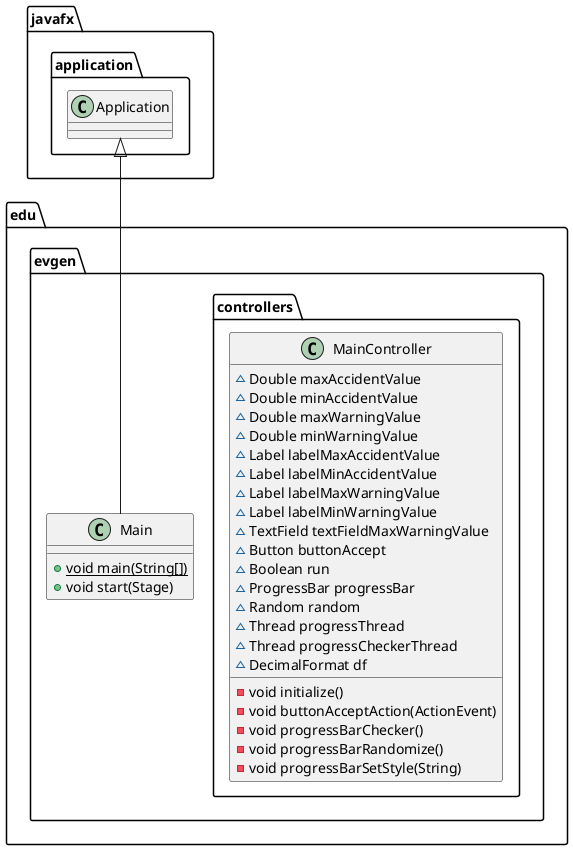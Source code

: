 @startuml
class edu.evgen.Main {
+ {static} void main(String[])
+ void start(Stage)
}

class edu.evgen.controllers.MainController {
~ Double maxAccidentValue
~ Double minAccidentValue
~ Double maxWarningValue
~ Double minWarningValue
~ Label labelMaxAccidentValue
~ Label labelMinAccidentValue
~ Label labelMaxWarningValue
~ Label labelMinWarningValue
~ TextField textFieldMaxWarningValue
~ Button buttonAccept
~ Boolean run
~ ProgressBar progressBar
~ Random random
~ Thread progressThread
~ Thread progressCheckerThread
~ DecimalFormat df
- void initialize()
- void buttonAcceptAction(ActionEvent)
- void progressBarChecker()
- void progressBarRandomize()
- void progressBarSetStyle(String)
}




javafx.application.Application <|-- edu.evgen.Main
@enduml